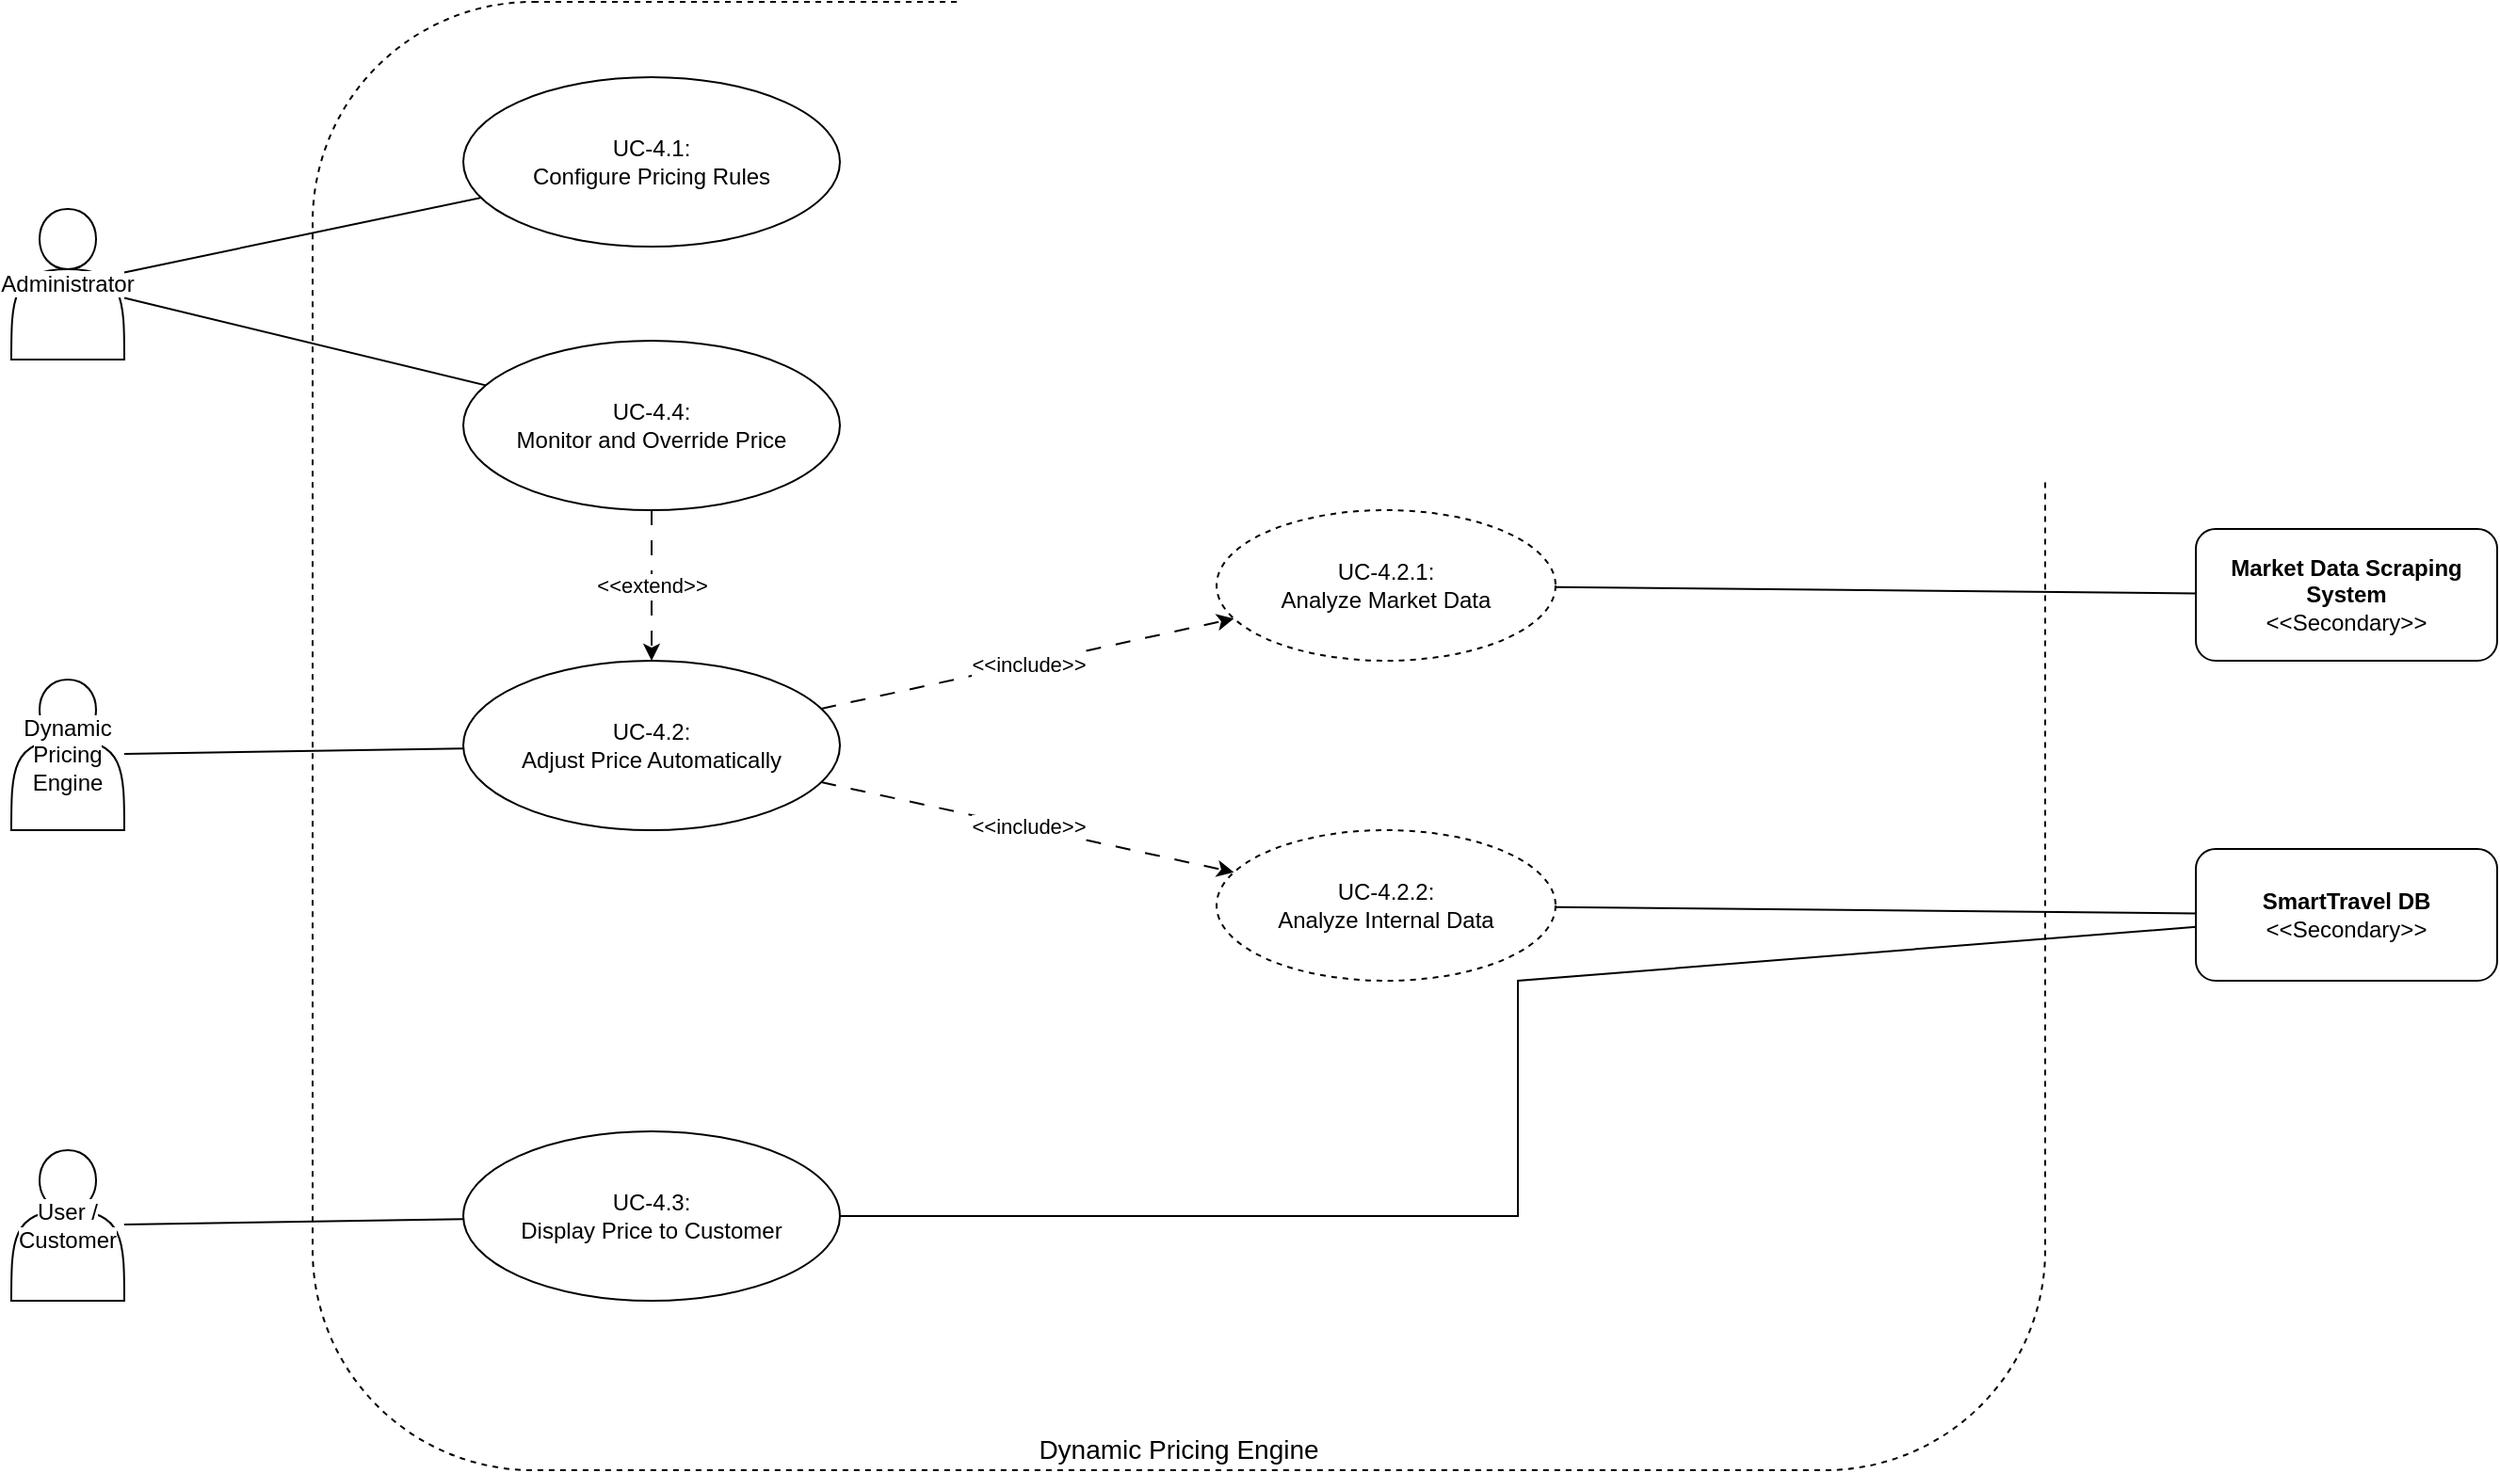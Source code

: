 <mxfile version="28.0.9">
  <diagram name="Page-1" id="xsraoQwt8IKCklVqaURB">
    <mxGraphModel dx="1026" dy="582" grid="1" gridSize="10" guides="1" tooltips="1" connect="1" arrows="1" fold="1" page="1" pageScale="1" pageWidth="583" pageHeight="827" math="0" shadow="0">
      <root>
        <mxCell id="0" />
        <mxCell id="1" parent="0" />
        <mxCell id="DUXwK4Q9O7EHRyUCzlbQ-56" value="Dynamic Pricing Engine" style="rounded=1;whiteSpace=wrap;html=1;dashed=1;verticalAlign=bottom;fontSize=14;" vertex="1" parent="1">
          <mxGeometry x="240" y="40" width="920" height="780" as="geometry" />
        </mxCell>
        <mxCell id="DUXwK4Q9O7EHRyUCzlbQ-57" value="&lt;span style=&quot;background-color: light-dark(#ffffff, var(--ge-dark-color, #121212));&quot;&gt;Administrator&lt;/span&gt;" style="shape=actor;whiteSpace=wrap;html=1;" vertex="1" parent="1">
          <mxGeometry x="80" y="150" width="60" height="80" as="geometry" />
        </mxCell>
        <mxCell id="DUXwK4Q9O7EHRyUCzlbQ-58" value="&lt;span style=&quot;background-color: light-dark(#ffffff, var(--ge-dark-color, #121212));&quot;&gt;Dynamic Pricing Engine&lt;/span&gt;" style="shape=actor;whiteSpace=wrap;html=1;" vertex="1" parent="1">
          <mxGeometry x="80" y="400" width="60" height="80" as="geometry" />
        </mxCell>
        <mxCell id="DUXwK4Q9O7EHRyUCzlbQ-59" value="&lt;span style=&quot;background-color: light-dark(#ffffff, var(--ge-dark-color, #121212));&quot;&gt;User / Customer&lt;/span&gt;" style="shape=actor;whiteSpace=wrap;html=1;" vertex="1" parent="1">
          <mxGeometry x="80" y="650" width="60" height="80" as="geometry" />
        </mxCell>
        <mxCell id="DUXwK4Q9O7EHRyUCzlbQ-60" value="&lt;b&gt;SmartTravel DB&lt;/b&gt;&lt;br&gt;&amp;lt;&amp;lt;Secondary&amp;gt;&amp;gt;" style="rounded=1;whiteSpace=wrap;html=1;align=center;" vertex="1" parent="1">
          <mxGeometry x="1240" y="490" width="160" height="70" as="geometry" />
        </mxCell>
        <mxCell id="DUXwK4Q9O7EHRyUCzlbQ-61" value="&lt;b&gt;Market Data Scraping System&lt;/b&gt;&lt;br&gt;&amp;lt;&amp;lt;Secondary&amp;gt;&amp;gt;" style="rounded=1;whiteSpace=wrap;html=1;align=center;" vertex="1" parent="1">
          <mxGeometry x="1240" y="320" width="160" height="70" as="geometry" />
        </mxCell>
        <mxCell id="DUXwK4Q9O7EHRyUCzlbQ-62" value="UC-4.1:&lt;br&gt;Configure Pricing Rules" style="ellipse;whiteSpace=wrap;html=1;align=center;" vertex="1" parent="1">
          <mxGeometry x="320" y="80" width="200" height="90" as="geometry" />
        </mxCell>
        <mxCell id="DUXwK4Q9O7EHRyUCzlbQ-63" value="UC-4.2:&lt;br&gt;Adjust Price Automatically" style="ellipse;whiteSpace=wrap;html=1;align=center;" vertex="1" parent="1">
          <mxGeometry x="320" y="390" width="200" height="90" as="geometry" />
        </mxCell>
        <mxCell id="DUXwK4Q9O7EHRyUCzlbQ-64" value="UC-4.3:&lt;br&gt;Display Price to Customer" style="ellipse;whiteSpace=wrap;html=1;align=center;" vertex="1" parent="1">
          <mxGeometry x="320" y="640" width="200" height="90" as="geometry" />
        </mxCell>
        <mxCell id="DUXwK4Q9O7EHRyUCzlbQ-65" value="UC-4.4:&lt;br&gt;Monitor and Override Price" style="ellipse;whiteSpace=wrap;html=1;align=center;" vertex="1" parent="1">
          <mxGeometry x="320" y="220" width="200" height="90" as="geometry" />
        </mxCell>
        <mxCell id="DUXwK4Q9O7EHRyUCzlbQ-66" value="UC-4.2.1:&lt;br&gt;Analyze Market Data" style="ellipse;whiteSpace=wrap;html=1;align=center;dashed=1;" vertex="1" parent="1">
          <mxGeometry x="720" y="310" width="180" height="80" as="geometry" />
        </mxCell>
        <mxCell id="DUXwK4Q9O7EHRyUCzlbQ-67" value="UC-4.2.2:&lt;br&gt;Analyze Internal Data" style="ellipse;whiteSpace=wrap;html=1;align=center;dashed=1;" vertex="1" parent="1">
          <mxGeometry x="720" y="480" width="180" height="80" as="geometry" />
        </mxCell>
        <mxCell id="DUXwK4Q9O7EHRyUCzlbQ-68" value="" style="endArrow=none;html=1;rounded=0;" edge="1" parent="1" source="DUXwK4Q9O7EHRyUCzlbQ-57" target="DUXwK4Q9O7EHRyUCzlbQ-62">
          <mxGeometry width="50" height="50" relative="1" as="geometry">
            <mxPoint x="150" y="190" as="sourcePoint" />
            <mxPoint x="320" y="125" as="targetPoint" />
          </mxGeometry>
        </mxCell>
        <mxCell id="DUXwK4Q9O7EHRyUCzlbQ-69" value="" style="endArrow=none;html=1;rounded=0;" edge="1" parent="1" source="DUXwK4Q9O7EHRyUCzlbQ-57" target="DUXwK4Q9O7EHRyUCzlbQ-65">
          <mxGeometry width="50" height="50" relative="1" as="geometry">
            <mxPoint x="150" y="210" as="sourcePoint" />
            <mxPoint x="320" y="265" as="targetPoint" />
          </mxGeometry>
        </mxCell>
        <mxCell id="DUXwK4Q9O7EHRyUCzlbQ-70" value="" style="endArrow=none;html=1;rounded=0;" edge="1" parent="1" source="DUXwK4Q9O7EHRyUCzlbQ-58" target="DUXwK4Q9O7EHRyUCzlbQ-63">
          <mxGeometry width="50" height="50" relative="1" as="geometry">
            <mxPoint x="150" y="440" as="sourcePoint" />
            <mxPoint x="320" y="435" as="targetPoint" />
          </mxGeometry>
        </mxCell>
        <mxCell id="DUXwK4Q9O7EHRyUCzlbQ-71" value="" style="endArrow=none;html=1;rounded=0;" edge="1" parent="1" source="DUXwK4Q9O7EHRyUCzlbQ-59" target="DUXwK4Q9O7EHRyUCzlbQ-64">
          <mxGeometry width="50" height="50" relative="1" as="geometry">
            <mxPoint x="150" y="690" as="sourcePoint" />
            <mxPoint x="320" y="685" as="targetPoint" />
          </mxGeometry>
        </mxCell>
        <mxCell id="DUXwK4Q9O7EHRyUCzlbQ-72" value="" style="endArrow=none;html=1;rounded=0;" edge="1" parent="1" source="DUXwK4Q9O7EHRyUCzlbQ-66" target="DUXwK4Q9O7EHRyUCzlbQ-61">
          <mxGeometry width="50" height="50" relative="1" as="geometry">
            <mxPoint x="900" y="350" as="sourcePoint" />
            <mxPoint x="1240" y="355" as="targetPoint" />
          </mxGeometry>
        </mxCell>
        <mxCell id="DUXwK4Q9O7EHRyUCzlbQ-73" value="" style="endArrow=none;html=1;rounded=0;" edge="1" parent="1" source="DUXwK4Q9O7EHRyUCzlbQ-67" target="DUXwK4Q9O7EHRyUCzlbQ-60">
          <mxGeometry width="50" height="50" relative="1" as="geometry">
            <mxPoint x="900" y="520" as="sourcePoint" />
            <mxPoint x="1240" y="525" as="targetPoint" />
          </mxGeometry>
        </mxCell>
        <mxCell id="DUXwK4Q9O7EHRyUCzlbQ-74" value="" style="endArrow=none;html=1;rounded=0;" edge="1" parent="1" source="DUXwK4Q9O7EHRyUCzlbQ-64" target="DUXwK4Q9O7EHRyUCzlbQ-60">
          <mxGeometry width="50" height="50" relative="1" as="geometry">
            <mxPoint x="520" y="685" as="sourcePoint" />
            <mxPoint x="1240" y="560" as="targetPoint" />
            <Array as="points">
              <mxPoint x="880" y="685" />
              <mxPoint x="880" y="560" />
            </Array>
          </mxGeometry>
        </mxCell>
        <mxCell id="DUXwK4Q9O7EHRyUCzlbQ-75" value="&amp;lt;&amp;lt;include&amp;gt;&amp;gt;" style="endArrow=classic;html=1;rounded=0;dashed=1;dashPattern=8 8;" edge="1" parent="1" source="DUXwK4Q9O7EHRyUCzlbQ-63" target="DUXwK4Q9O7EHRyUCzlbQ-66">
          <mxGeometry width="50" height="50" relative="1" as="geometry">
            <mxPoint x="520" y="435" as="sourcePoint" />
            <mxPoint x="720" y="350" as="targetPoint" />
          </mxGeometry>
        </mxCell>
        <mxCell id="DUXwK4Q9O7EHRyUCzlbQ-76" value="&amp;lt;&amp;lt;include&amp;gt;&amp;gt;" style="endArrow=classic;html=1;rounded=0;dashed=1;dashPattern=8 8;" edge="1" parent="1" source="DUXwK4Q9O7EHRyUCzlbQ-63" target="DUXwK4Q9O7EHRyUCzlbQ-67">
          <mxGeometry width="50" height="50" relative="1" as="geometry">
            <mxPoint x="520" y="435" as="sourcePoint" />
            <mxPoint x="720" y="520" as="targetPoint" />
          </mxGeometry>
        </mxCell>
        <mxCell id="DUXwK4Q9O7EHRyUCzlbQ-77" value="&amp;lt;&amp;lt;extend&amp;gt;&amp;gt;" style="endArrow=classic;html=1;rounded=0;dashed=1;dashPattern=8 8;" edge="1" parent="1" source="DUXwK4Q9O7EHRyUCzlbQ-65" target="DUXwK4Q9O7EHRyUCzlbQ-63">
          <mxGeometry width="50" height="50" relative="1" as="geometry">
            <mxPoint x="420" y="310" as="sourcePoint" />
            <mxPoint x="420" y="390" as="targetPoint" />
          </mxGeometry>
        </mxCell>
      </root>
    </mxGraphModel>
  </diagram>
</mxfile>
